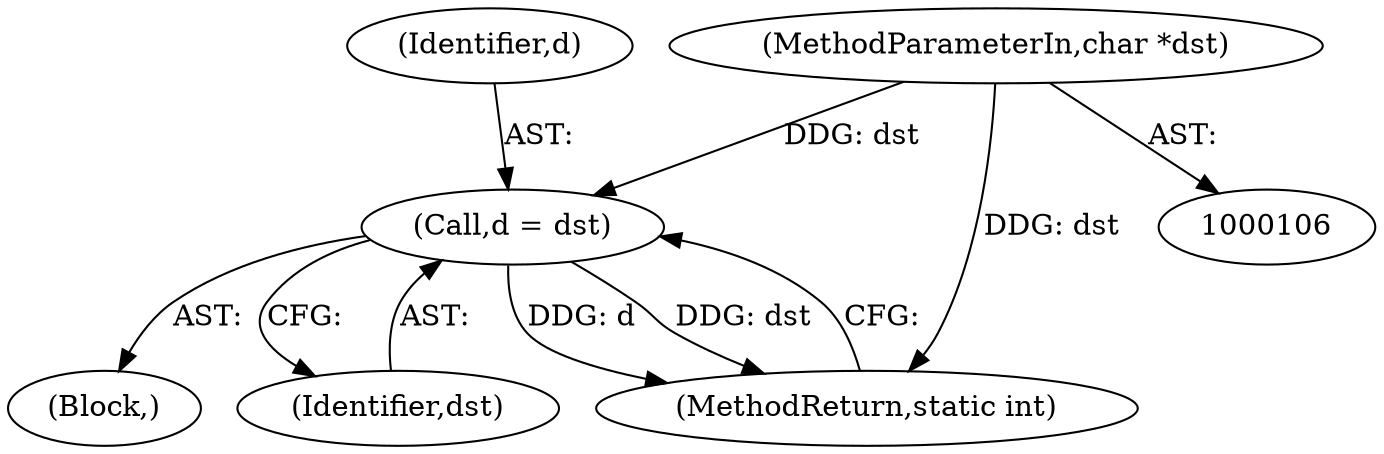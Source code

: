 digraph "0_samba_7f51ec8c4ed9ba1f53d722e44fb6fb3cde933b72@pointer" {
"1000114" [label="(Call,d = dst)"];
"1000107" [label="(MethodParameterIn,char *dst)"];
"1000110" [label="(Block,)"];
"1000107" [label="(MethodParameterIn,char *dst)"];
"1000115" [label="(Identifier,d)"];
"1000116" [label="(Identifier,dst)"];
"1000117" [label="(MethodReturn,static int)"];
"1000114" [label="(Call,d = dst)"];
"1000114" -> "1000110"  [label="AST: "];
"1000114" -> "1000116"  [label="CFG: "];
"1000115" -> "1000114"  [label="AST: "];
"1000116" -> "1000114"  [label="AST: "];
"1000117" -> "1000114"  [label="CFG: "];
"1000114" -> "1000117"  [label="DDG: d"];
"1000114" -> "1000117"  [label="DDG: dst"];
"1000107" -> "1000114"  [label="DDG: dst"];
"1000107" -> "1000106"  [label="AST: "];
"1000107" -> "1000117"  [label="DDG: dst"];
}
